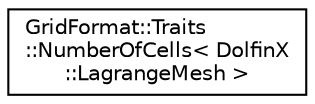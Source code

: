 digraph "Graphical Class Hierarchy"
{
 // LATEX_PDF_SIZE
  edge [fontname="Helvetica",fontsize="10",labelfontname="Helvetica",labelfontsize="10"];
  node [fontname="Helvetica",fontsize="10",shape=record];
  rankdir="LR";
  Node0 [label="GridFormat::Traits\l::NumberOfCells\< DolfinX\l::LagrangeMesh \>",height=0.2,width=0.4,color="black", fillcolor="white", style="filled",URL="$structGridFormat_1_1Traits_1_1NumberOfCells_3_01DolfinX_1_1LagrangeMesh_01_4.html",tooltip=" "];
}
